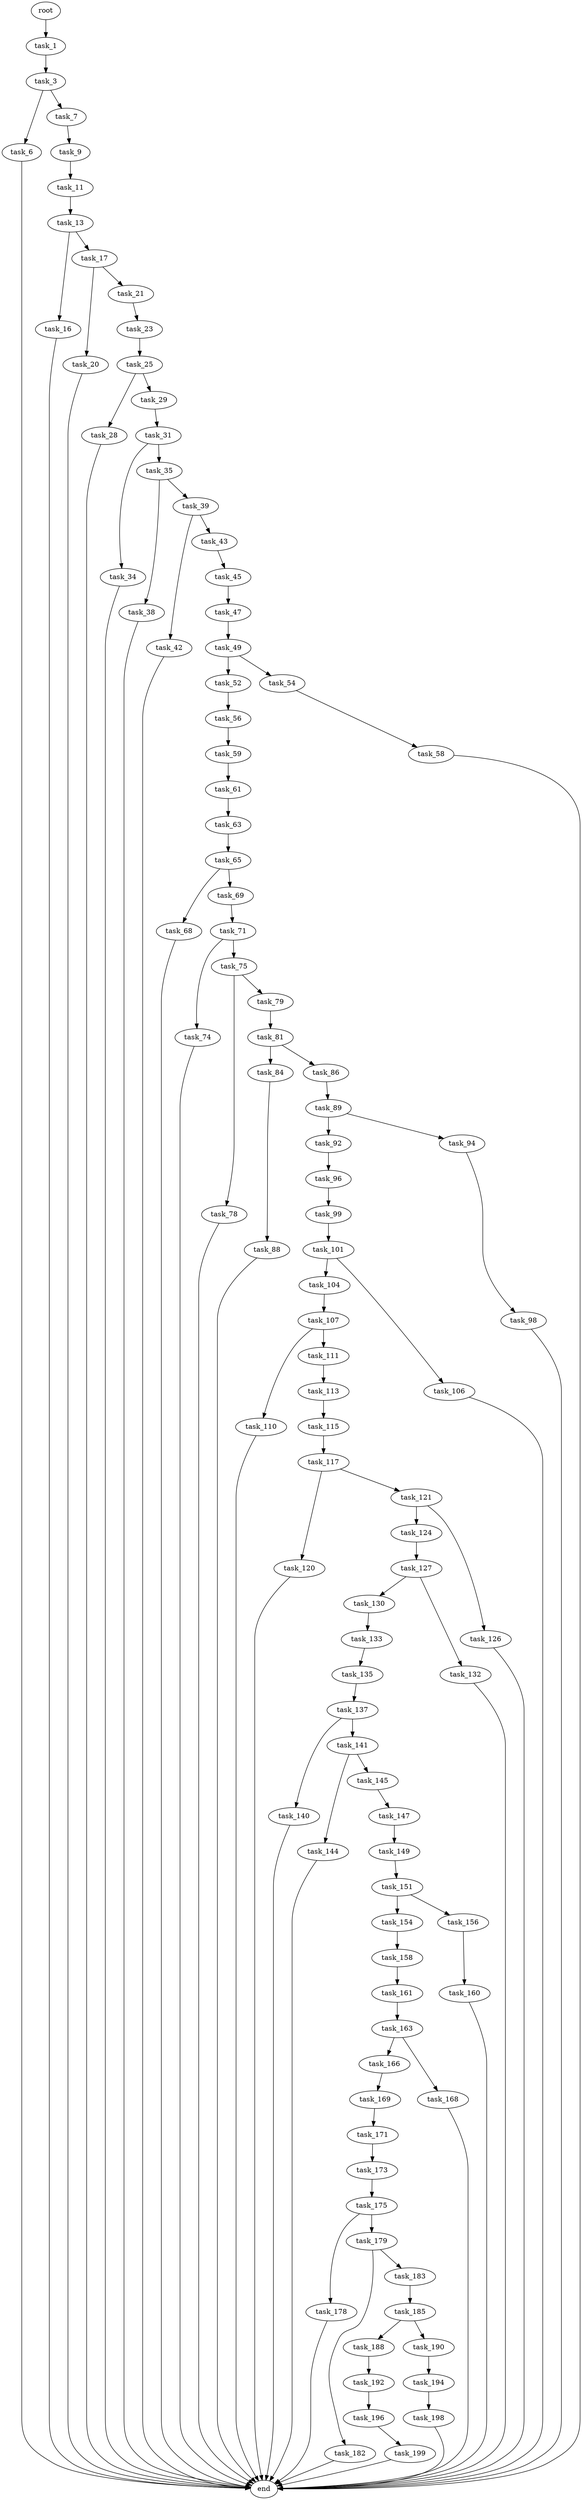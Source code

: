 digraph G {
  root [size="0.000000"];
  task_1 [size="960035635112.000000"];
  task_3 [size="549755813888.000000"];
  task_6 [size="165984763885.000000"];
  task_7 [size="28991029248.000000"];
  task_9 [size="1928102097.000000"];
  task_11 [size="8108419538.000000"];
  task_13 [size="782757789696.000000"];
  task_16 [size="8589934592.000000"];
  task_17 [size="6600141795.000000"];
  task_20 [size="29151161353.000000"];
  task_21 [size="7716326029.000000"];
  task_23 [size="134217728000.000000"];
  task_25 [size="237688742398.000000"];
  task_28 [size="8589934592.000000"];
  task_29 [size="231928233984.000000"];
  task_31 [size="12662001711.000000"];
  task_34 [size="294211589016.000000"];
  task_35 [size="436942598556.000000"];
  task_38 [size="782757789696.000000"];
  task_39 [size="134217728000.000000"];
  task_42 [size="116183438468.000000"];
  task_43 [size="3883772936.000000"];
  task_45 [size="699625053935.000000"];
  task_47 [size="267122698183.000000"];
  task_49 [size="32817421879.000000"];
  task_52 [size="8052416897.000000"];
  task_54 [size="15533419037.000000"];
  task_56 [size="20971410201.000000"];
  task_58 [size="549755813888.000000"];
  task_59 [size="17535747818.000000"];
  task_61 [size="13141390122.000000"];
  task_63 [size="2774207556.000000"];
  task_65 [size="7384520812.000000"];
  task_68 [size="196629693899.000000"];
  task_69 [size="11019754740.000000"];
  task_71 [size="3860992199.000000"];
  task_74 [size="27521873782.000000"];
  task_75 [size="6155527881.000000"];
  task_78 [size="474950129403.000000"];
  task_79 [size="68719476736.000000"];
  task_81 [size="549755813888.000000"];
  task_84 [size="2163877578.000000"];
  task_86 [size="1073741824000.000000"];
  task_88 [size="102249793113.000000"];
  task_89 [size="42794923865.000000"];
  task_92 [size="429690432744.000000"];
  task_94 [size="5650136213.000000"];
  task_96 [size="30382385343.000000"];
  task_98 [size="782757789696.000000"];
  task_99 [size="28306524293.000000"];
  task_101 [size="38560015271.000000"];
  task_104 [size="34334355991.000000"];
  task_106 [size="68719476736.000000"];
  task_107 [size="368293445632.000000"];
  task_110 [size="752586972568.000000"];
  task_111 [size="8589934592.000000"];
  task_113 [size="110175727578.000000"];
  task_115 [size="81373472879.000000"];
  task_117 [size="13417081792.000000"];
  task_120 [size="2946621822.000000"];
  task_121 [size="2830132104.000000"];
  task_124 [size="23902794133.000000"];
  task_126 [size="28991029248.000000"];
  task_127 [size="9061505083.000000"];
  task_130 [size="13004382153.000000"];
  task_132 [size="134217728000.000000"];
  task_133 [size="28991029248.000000"];
  task_135 [size="368293445632.000000"];
  task_137 [size="368293445632.000000"];
  task_140 [size="68719476736.000000"];
  task_141 [size="694817976434.000000"];
  task_144 [size="368293445632.000000"];
  task_145 [size="134217728000.000000"];
  task_147 [size="11131239825.000000"];
  task_149 [size="134217728000.000000"];
  task_151 [size="62288673700.000000"];
  task_154 [size="140432266554.000000"];
  task_156 [size="926509590341.000000"];
  task_158 [size="3513647536.000000"];
  task_160 [size="979592000509.000000"];
  task_161 [size="5688314186.000000"];
  task_163 [size="376852435250.000000"];
  task_166 [size="28204619264.000000"];
  task_168 [size="2691044160.000000"];
  task_169 [size="883586248082.000000"];
  task_171 [size="549755813888.000000"];
  task_173 [size="235158201758.000000"];
  task_175 [size="5602288076.000000"];
  task_178 [size="28991029248.000000"];
  task_179 [size="13199894075.000000"];
  task_182 [size="309193320707.000000"];
  task_183 [size="450052811219.000000"];
  task_185 [size="351209685161.000000"];
  task_188 [size="14465045462.000000"];
  task_190 [size="116249981634.000000"];
  task_192 [size="28991029248.000000"];
  task_194 [size="40938947034.000000"];
  task_196 [size="10630526872.000000"];
  task_198 [size="594159162324.000000"];
  task_199 [size="663583047397.000000"];
  end [size="0.000000"];

  root -> task_1 [size="1.000000"];
  task_1 -> task_3 [size="838860800.000000"];
  task_3 -> task_6 [size="536870912.000000"];
  task_3 -> task_7 [size="536870912.000000"];
  task_6 -> end [size="1.000000"];
  task_7 -> task_9 [size="75497472.000000"];
  task_9 -> task_11 [size="134217728.000000"];
  task_11 -> task_13 [size="134217728.000000"];
  task_13 -> task_16 [size="679477248.000000"];
  task_13 -> task_17 [size="679477248.000000"];
  task_16 -> end [size="1.000000"];
  task_17 -> task_20 [size="679477248.000000"];
  task_17 -> task_21 [size="679477248.000000"];
  task_20 -> end [size="1.000000"];
  task_21 -> task_23 [size="134217728.000000"];
  task_23 -> task_25 [size="209715200.000000"];
  task_25 -> task_28 [size="301989888.000000"];
  task_25 -> task_29 [size="301989888.000000"];
  task_28 -> end [size="1.000000"];
  task_29 -> task_31 [size="301989888.000000"];
  task_31 -> task_34 [size="209715200.000000"];
  task_31 -> task_35 [size="209715200.000000"];
  task_34 -> end [size="1.000000"];
  task_35 -> task_38 [size="536870912.000000"];
  task_35 -> task_39 [size="536870912.000000"];
  task_38 -> end [size="1.000000"];
  task_39 -> task_42 [size="209715200.000000"];
  task_39 -> task_43 [size="209715200.000000"];
  task_42 -> end [size="1.000000"];
  task_43 -> task_45 [size="301989888.000000"];
  task_45 -> task_47 [size="838860800.000000"];
  task_47 -> task_49 [size="536870912.000000"];
  task_49 -> task_52 [size="75497472.000000"];
  task_49 -> task_54 [size="75497472.000000"];
  task_52 -> task_56 [size="134217728.000000"];
  task_54 -> task_58 [size="33554432.000000"];
  task_56 -> task_59 [size="838860800.000000"];
  task_58 -> end [size="1.000000"];
  task_59 -> task_61 [size="411041792.000000"];
  task_61 -> task_63 [size="209715200.000000"];
  task_63 -> task_65 [size="209715200.000000"];
  task_65 -> task_68 [size="838860800.000000"];
  task_65 -> task_69 [size="838860800.000000"];
  task_68 -> end [size="1.000000"];
  task_69 -> task_71 [size="301989888.000000"];
  task_71 -> task_74 [size="134217728.000000"];
  task_71 -> task_75 [size="134217728.000000"];
  task_74 -> end [size="1.000000"];
  task_75 -> task_78 [size="679477248.000000"];
  task_75 -> task_79 [size="679477248.000000"];
  task_78 -> end [size="1.000000"];
  task_79 -> task_81 [size="134217728.000000"];
  task_81 -> task_84 [size="536870912.000000"];
  task_81 -> task_86 [size="536870912.000000"];
  task_84 -> task_88 [size="134217728.000000"];
  task_86 -> task_89 [size="838860800.000000"];
  task_88 -> end [size="1.000000"];
  task_89 -> task_92 [size="679477248.000000"];
  task_89 -> task_94 [size="679477248.000000"];
  task_92 -> task_96 [size="301989888.000000"];
  task_94 -> task_98 [size="209715200.000000"];
  task_96 -> task_99 [size="33554432.000000"];
  task_98 -> end [size="1.000000"];
  task_99 -> task_101 [size="536870912.000000"];
  task_101 -> task_104 [size="75497472.000000"];
  task_101 -> task_106 [size="75497472.000000"];
  task_104 -> task_107 [size="33554432.000000"];
  task_106 -> end [size="1.000000"];
  task_107 -> task_110 [size="411041792.000000"];
  task_107 -> task_111 [size="411041792.000000"];
  task_110 -> end [size="1.000000"];
  task_111 -> task_113 [size="33554432.000000"];
  task_113 -> task_115 [size="134217728.000000"];
  task_115 -> task_117 [size="75497472.000000"];
  task_117 -> task_120 [size="411041792.000000"];
  task_117 -> task_121 [size="411041792.000000"];
  task_120 -> end [size="1.000000"];
  task_121 -> task_124 [size="75497472.000000"];
  task_121 -> task_126 [size="75497472.000000"];
  task_124 -> task_127 [size="838860800.000000"];
  task_126 -> end [size="1.000000"];
  task_127 -> task_130 [size="411041792.000000"];
  task_127 -> task_132 [size="411041792.000000"];
  task_130 -> task_133 [size="33554432.000000"];
  task_132 -> end [size="1.000000"];
  task_133 -> task_135 [size="75497472.000000"];
  task_135 -> task_137 [size="411041792.000000"];
  task_137 -> task_140 [size="411041792.000000"];
  task_137 -> task_141 [size="411041792.000000"];
  task_140 -> end [size="1.000000"];
  task_141 -> task_144 [size="536870912.000000"];
  task_141 -> task_145 [size="536870912.000000"];
  task_144 -> end [size="1.000000"];
  task_145 -> task_147 [size="209715200.000000"];
  task_147 -> task_149 [size="411041792.000000"];
  task_149 -> task_151 [size="209715200.000000"];
  task_151 -> task_154 [size="301989888.000000"];
  task_151 -> task_156 [size="301989888.000000"];
  task_154 -> task_158 [size="209715200.000000"];
  task_156 -> task_160 [size="679477248.000000"];
  task_158 -> task_161 [size="134217728.000000"];
  task_160 -> end [size="1.000000"];
  task_161 -> task_163 [size="134217728.000000"];
  task_163 -> task_166 [size="301989888.000000"];
  task_163 -> task_168 [size="301989888.000000"];
  task_166 -> task_169 [size="536870912.000000"];
  task_168 -> end [size="1.000000"];
  task_169 -> task_171 [size="838860800.000000"];
  task_171 -> task_173 [size="536870912.000000"];
  task_173 -> task_175 [size="411041792.000000"];
  task_175 -> task_178 [size="301989888.000000"];
  task_175 -> task_179 [size="301989888.000000"];
  task_178 -> end [size="1.000000"];
  task_179 -> task_182 [size="838860800.000000"];
  task_179 -> task_183 [size="838860800.000000"];
  task_182 -> end [size="1.000000"];
  task_183 -> task_185 [size="301989888.000000"];
  task_185 -> task_188 [size="536870912.000000"];
  task_185 -> task_190 [size="536870912.000000"];
  task_188 -> task_192 [size="411041792.000000"];
  task_190 -> task_194 [size="134217728.000000"];
  task_192 -> task_196 [size="75497472.000000"];
  task_194 -> task_198 [size="33554432.000000"];
  task_196 -> task_199 [size="301989888.000000"];
  task_198 -> end [size="1.000000"];
  task_199 -> end [size="1.000000"];
}
